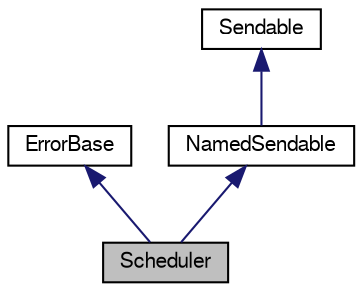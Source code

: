 digraph "Scheduler"
{
  bgcolor="transparent";
  edge [fontname="FreeSans",fontsize="10",labelfontname="FreeSans",labelfontsize="10"];
  node [fontname="FreeSans",fontsize="10",shape=record];
  Node1 [label="Scheduler",height=0.2,width=0.4,color="black", fillcolor="grey75", style="filled" fontcolor="black"];
  Node2 -> Node1 [dir="back",color="midnightblue",fontsize="10",style="solid",fontname="FreeSans"];
  Node2 [label="ErrorBase",height=0.2,width=0.4,color="black",URL="$class_error_base.html"];
  Node3 -> Node1 [dir="back",color="midnightblue",fontsize="10",style="solid",fontname="FreeSans"];
  Node3 [label="NamedSendable",height=0.2,width=0.4,color="black",URL="$class_named_sendable.html"];
  Node4 -> Node3 [dir="back",color="midnightblue",fontsize="10",style="solid",fontname="FreeSans"];
  Node4 [label="Sendable",height=0.2,width=0.4,color="black",URL="$class_sendable.html"];
}
